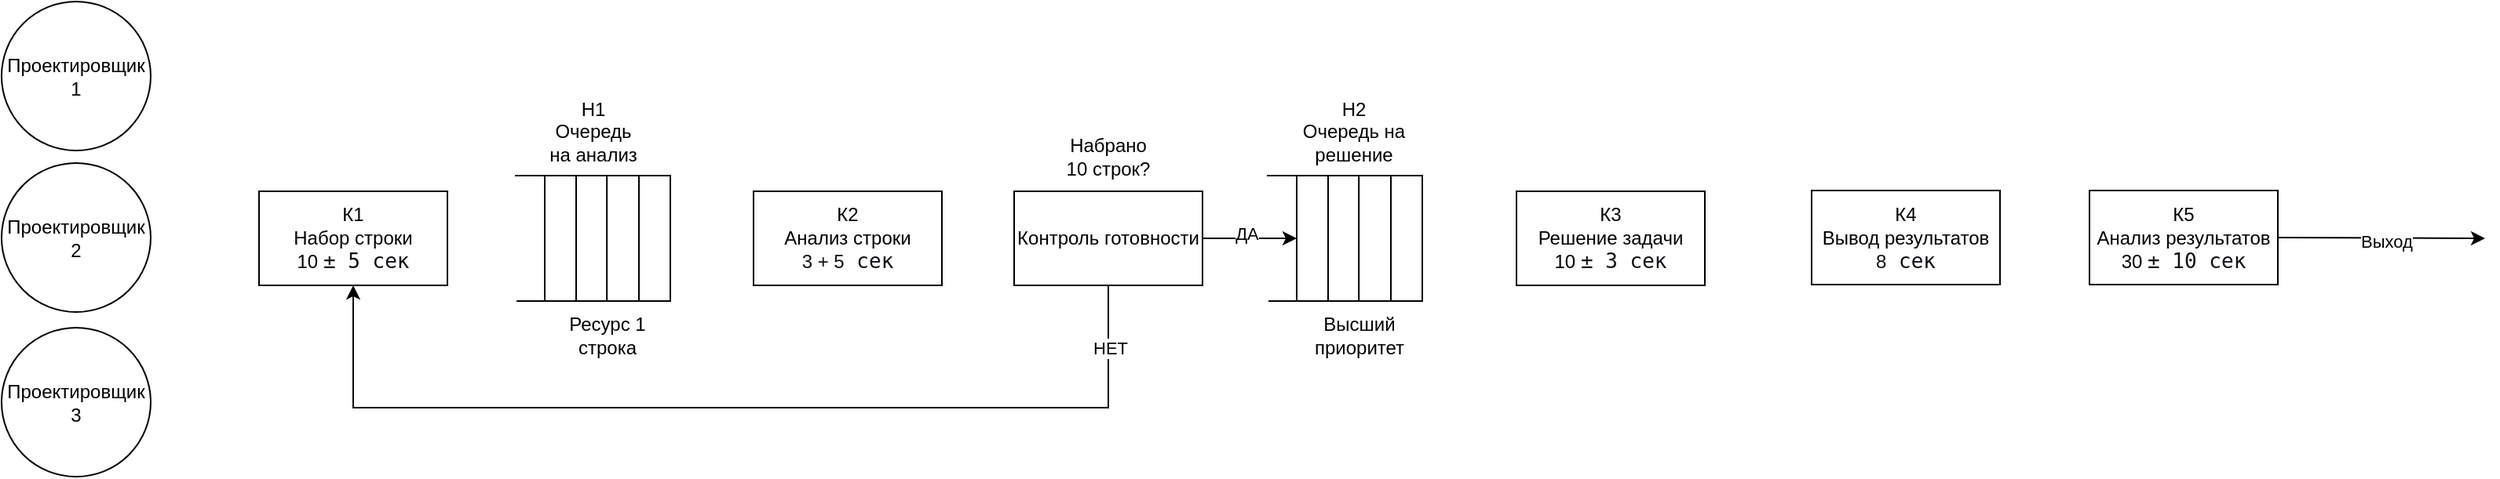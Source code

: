 <mxfile version="28.2.7">
  <diagram name="Страница — 1" id="6K8K25cdljVOq_ZdmeXt">
    <mxGraphModel dx="868" dy="457" grid="0" gridSize="10" guides="1" tooltips="1" connect="1" arrows="1" fold="1" page="1" pageScale="1" pageWidth="827" pageHeight="1169" math="0" shadow="0">
      <root>
        <mxCell id="0" />
        <mxCell id="1" parent="0" />
        <mxCell id="H_bH9iHKeHK5xQA8kicP-1" value="Проектировщик 1" style="ellipse;whiteSpace=wrap;html=1;aspect=fixed;" vertex="1" parent="1">
          <mxGeometry x="37" y="101" width="95" height="95" as="geometry" />
        </mxCell>
        <mxCell id="H_bH9iHKeHK5xQA8kicP-2" value="Проектировщик 2" style="ellipse;whiteSpace=wrap;html=1;aspect=fixed;" vertex="1" parent="1">
          <mxGeometry x="37" y="204" width="95" height="95" as="geometry" />
        </mxCell>
        <mxCell id="H_bH9iHKeHK5xQA8kicP-3" value="Проектировщик 3" style="ellipse;whiteSpace=wrap;html=1;aspect=fixed;" vertex="1" parent="1">
          <mxGeometry x="37" y="309" width="95" height="95" as="geometry" />
        </mxCell>
        <mxCell id="H_bH9iHKeHK5xQA8kicP-4" value="К1&lt;div&gt;Набор строки&lt;/div&gt;&lt;div&gt;10&amp;nbsp;&lt;span style=&quot;color: rgb(15, 17, 21); font-family: Menlo, Monaco, Consolas, &amp;quot;Cascadia Mono&amp;quot;, &amp;quot;Ubuntu Mono&amp;quot;, &amp;quot;DejaVu Sans Mono&amp;quot;, &amp;quot;Liberation Mono&amp;quot;, &amp;quot;JetBrains Mono&amp;quot;, &amp;quot;Fira Code&amp;quot;, Cousine, &amp;quot;Roboto Mono&amp;quot;, &amp;quot;Courier New&amp;quot;, Courier, sans-serif, system-ui; font-size: 13px; text-align: start; background-color: transparent;&quot;&gt;± 5 сек&lt;/span&gt;&lt;/div&gt;" style="rounded=0;whiteSpace=wrap;html=1;" vertex="1" parent="1">
          <mxGeometry x="201" y="222" width="120" height="60" as="geometry" />
        </mxCell>
        <mxCell id="H_bH9iHKeHK5xQA8kicP-10" value="" style="whiteSpace=wrap;html=1;aspect=fixed;" vertex="1" parent="1">
          <mxGeometry x="383" y="212" width="80" height="80" as="geometry" />
        </mxCell>
        <mxCell id="H_bH9iHKeHK5xQA8kicP-12" value="" style="endArrow=none;html=1;rounded=0;entryX=0.25;entryY=0;entryDx=0;entryDy=0;exitX=0.25;exitY=1;exitDx=0;exitDy=0;" edge="1" parent="1" source="H_bH9iHKeHK5xQA8kicP-10" target="H_bH9iHKeHK5xQA8kicP-10">
          <mxGeometry width="50" height="50" relative="1" as="geometry">
            <mxPoint x="361" y="298" as="sourcePoint" />
            <mxPoint x="411" y="248" as="targetPoint" />
          </mxGeometry>
        </mxCell>
        <mxCell id="H_bH9iHKeHK5xQA8kicP-13" value="" style="endArrow=none;html=1;rounded=0;entryX=0.25;entryY=0;entryDx=0;entryDy=0;exitX=0.25;exitY=1;exitDx=0;exitDy=0;" edge="1" parent="1">
          <mxGeometry width="50" height="50" relative="1" as="geometry">
            <mxPoint x="422.58" y="292" as="sourcePoint" />
            <mxPoint x="422.58" y="212" as="targetPoint" />
          </mxGeometry>
        </mxCell>
        <mxCell id="H_bH9iHKeHK5xQA8kicP-14" value="" style="endArrow=none;html=1;rounded=0;entryX=0.25;entryY=0;entryDx=0;entryDy=0;exitX=0.25;exitY=1;exitDx=0;exitDy=0;" edge="1" parent="1">
          <mxGeometry width="50" height="50" relative="1" as="geometry">
            <mxPoint x="443" y="292" as="sourcePoint" />
            <mxPoint x="443" y="212" as="targetPoint" />
          </mxGeometry>
        </mxCell>
        <mxCell id="H_bH9iHKeHK5xQA8kicP-15" value="" style="endArrow=none;html=1;rounded=0;entryX=0.75;entryY=1;entryDx=0;entryDy=0;" edge="1" parent="1" target="H_bH9iHKeHK5xQA8kicP-10">
          <mxGeometry width="50" height="50" relative="1" as="geometry">
            <mxPoint x="365" y="292" as="sourcePoint" />
            <mxPoint x="393" y="333" as="targetPoint" />
          </mxGeometry>
        </mxCell>
        <mxCell id="H_bH9iHKeHK5xQA8kicP-16" value="" style="endArrow=none;html=1;rounded=0;entryX=0.75;entryY=0;entryDx=0;entryDy=0;" edge="1" parent="1" target="H_bH9iHKeHK5xQA8kicP-10">
          <mxGeometry width="50" height="50" relative="1" as="geometry">
            <mxPoint x="364" y="212" as="sourcePoint" />
            <mxPoint x="410" y="362" as="targetPoint" />
          </mxGeometry>
        </mxCell>
        <mxCell id="H_bH9iHKeHK5xQA8kicP-17" value="Н1&lt;div&gt;Очередь на анализ&lt;/div&gt;" style="text;html=1;whiteSpace=wrap;strokeColor=none;fillColor=none;align=center;verticalAlign=middle;rounded=0;" vertex="1" parent="1">
          <mxGeometry x="384" y="169" width="60" height="30" as="geometry" />
        </mxCell>
        <mxCell id="H_bH9iHKeHK5xQA8kicP-19" value="Ресурс 1 строка" style="text;html=1;whiteSpace=wrap;strokeColor=none;fillColor=none;align=center;verticalAlign=middle;rounded=0;" vertex="1" parent="1">
          <mxGeometry x="393" y="299" width="60" height="30" as="geometry" />
        </mxCell>
        <mxCell id="H_bH9iHKeHK5xQA8kicP-21" value="К2&lt;div&gt;&lt;span style=&quot;background-color: transparent; color: light-dark(rgb(0, 0, 0), rgb(255, 255, 255));&quot;&gt;Анализ строки&lt;/span&gt;&lt;/div&gt;&lt;div style=&quot;text-align: center;&quot;&gt;&lt;span style=&quot;background-color: transparent; text-align: start; color: rgb(15, 17, 21);&quot;&gt;3 + 5&lt;/span&gt;&lt;span style=&quot;background-color: transparent; color: rgb(15, 17, 21); font-family: Menlo, Monaco, Consolas, &amp;quot;Cascadia Mono&amp;quot;, &amp;quot;Ubuntu Mono&amp;quot;, &amp;quot;DejaVu Sans Mono&amp;quot;, &amp;quot;Liberation Mono&amp;quot;, &amp;quot;JetBrains Mono&amp;quot;, &amp;quot;Fira Code&amp;quot;, Cousine, &amp;quot;Roboto Mono&amp;quot;, &amp;quot;Courier New&amp;quot;, Courier, sans-serif, system-ui; font-size: 13px; text-align: start;&quot;&gt; сек&lt;/span&gt;&lt;/div&gt;" style="rounded=0;whiteSpace=wrap;html=1;" vertex="1" parent="1">
          <mxGeometry x="516" y="222" width="120" height="60" as="geometry" />
        </mxCell>
        <mxCell id="H_bH9iHKeHK5xQA8kicP-22" value="Контроль готовности" style="rounded=0;whiteSpace=wrap;html=1;" vertex="1" parent="1">
          <mxGeometry x="682" y="222" width="120" height="60" as="geometry" />
        </mxCell>
        <mxCell id="H_bH9iHKeHK5xQA8kicP-23" value="" style="whiteSpace=wrap;html=1;aspect=fixed;" vertex="1" parent="1">
          <mxGeometry x="862" y="212" width="80" height="80" as="geometry" />
        </mxCell>
        <mxCell id="H_bH9iHKeHK5xQA8kicP-24" value="" style="endArrow=none;html=1;rounded=0;entryX=0.25;entryY=0;entryDx=0;entryDy=0;exitX=0.25;exitY=1;exitDx=0;exitDy=0;" edge="1" parent="1" source="H_bH9iHKeHK5xQA8kicP-23" target="H_bH9iHKeHK5xQA8kicP-23">
          <mxGeometry width="50" height="50" relative="1" as="geometry">
            <mxPoint x="840" y="298" as="sourcePoint" />
            <mxPoint x="890" y="248" as="targetPoint" />
          </mxGeometry>
        </mxCell>
        <mxCell id="H_bH9iHKeHK5xQA8kicP-25" value="" style="endArrow=none;html=1;rounded=0;entryX=0.25;entryY=0;entryDx=0;entryDy=0;exitX=0.25;exitY=1;exitDx=0;exitDy=0;" edge="1" parent="1">
          <mxGeometry width="50" height="50" relative="1" as="geometry">
            <mxPoint x="901.58" y="292" as="sourcePoint" />
            <mxPoint x="901.58" y="212" as="targetPoint" />
          </mxGeometry>
        </mxCell>
        <mxCell id="H_bH9iHKeHK5xQA8kicP-26" value="" style="endArrow=none;html=1;rounded=0;entryX=0.25;entryY=0;entryDx=0;entryDy=0;exitX=0.25;exitY=1;exitDx=0;exitDy=0;" edge="1" parent="1">
          <mxGeometry width="50" height="50" relative="1" as="geometry">
            <mxPoint x="922" y="292" as="sourcePoint" />
            <mxPoint x="922" y="212" as="targetPoint" />
          </mxGeometry>
        </mxCell>
        <mxCell id="H_bH9iHKeHK5xQA8kicP-27" value="" style="endArrow=none;html=1;rounded=0;entryX=0.75;entryY=1;entryDx=0;entryDy=0;" edge="1" parent="1" target="H_bH9iHKeHK5xQA8kicP-23">
          <mxGeometry width="50" height="50" relative="1" as="geometry">
            <mxPoint x="844" y="292" as="sourcePoint" />
            <mxPoint x="872" y="333" as="targetPoint" />
          </mxGeometry>
        </mxCell>
        <mxCell id="H_bH9iHKeHK5xQA8kicP-28" value="" style="endArrow=none;html=1;rounded=0;entryX=0.75;entryY=0;entryDx=0;entryDy=0;" edge="1" parent="1" target="H_bH9iHKeHK5xQA8kicP-23">
          <mxGeometry width="50" height="50" relative="1" as="geometry">
            <mxPoint x="843" y="212" as="sourcePoint" />
            <mxPoint x="889" y="362" as="targetPoint" />
          </mxGeometry>
        </mxCell>
        <mxCell id="H_bH9iHKeHK5xQA8kicP-29" value="Н2&lt;div&gt;Очередь на решение&lt;/div&gt;" style="text;html=1;whiteSpace=wrap;strokeColor=none;fillColor=none;align=center;verticalAlign=middle;rounded=0;" vertex="1" parent="1">
          <mxGeometry x="863" y="169" width="71" height="30" as="geometry" />
        </mxCell>
        <mxCell id="H_bH9iHKeHK5xQA8kicP-30" value="Высший приоритет" style="text;html=1;whiteSpace=wrap;strokeColor=none;fillColor=none;align=center;verticalAlign=middle;rounded=0;" vertex="1" parent="1">
          <mxGeometry x="872" y="299" width="60" height="30" as="geometry" />
        </mxCell>
        <mxCell id="H_bH9iHKeHK5xQA8kicP-31" value="Набрано 10 строк?" style="text;html=1;whiteSpace=wrap;strokeColor=none;fillColor=none;align=center;verticalAlign=middle;rounded=0;" vertex="1" parent="1">
          <mxGeometry x="712" y="185" width="60" height="30" as="geometry" />
        </mxCell>
        <mxCell id="H_bH9iHKeHK5xQA8kicP-32" value="К3&lt;div&gt;Решение задачи&lt;/div&gt;&lt;div&gt;10&amp;nbsp;&lt;span style=&quot;color: rgb(15, 17, 21); font-family: Menlo, Monaco, Consolas, &amp;quot;Cascadia Mono&amp;quot;, &amp;quot;Ubuntu Mono&amp;quot;, &amp;quot;DejaVu Sans Mono&amp;quot;, &amp;quot;Liberation Mono&amp;quot;, &amp;quot;JetBrains Mono&amp;quot;, &amp;quot;Fira Code&amp;quot;, Cousine, &amp;quot;Roboto Mono&amp;quot;, &amp;quot;Courier New&amp;quot;, Courier, sans-serif, system-ui; font-size: 13px; text-align: start; background-color: transparent;&quot;&gt;± 3 сек&lt;/span&gt;&lt;/div&gt;" style="rounded=0;whiteSpace=wrap;html=1;" vertex="1" parent="1">
          <mxGeometry x="1002" y="222" width="120" height="60" as="geometry" />
        </mxCell>
        <mxCell id="H_bH9iHKeHK5xQA8kicP-33" value="К4&lt;div&gt;Вывод результатов&lt;/div&gt;&lt;div style=&quot;text-align: center;&quot;&gt;&lt;span style=&quot;text-align: start; background-color: transparent; color: rgb(15, 17, 21);&quot;&gt;8&lt;/span&gt;&lt;span style=&quot;color: rgb(15, 17, 21); font-family: Menlo, Monaco, Consolas, &amp;quot;Cascadia Mono&amp;quot;, &amp;quot;Ubuntu Mono&amp;quot;, &amp;quot;DejaVu Sans Mono&amp;quot;, &amp;quot;Liberation Mono&amp;quot;, &amp;quot;JetBrains Mono&amp;quot;, &amp;quot;Fira Code&amp;quot;, Cousine, &amp;quot;Roboto Mono&amp;quot;, &amp;quot;Courier New&amp;quot;, Courier, sans-serif, system-ui; font-size: 13px; text-align: start; background-color: transparent;&quot;&gt; сек&lt;/span&gt;&lt;/div&gt;" style="rounded=0;whiteSpace=wrap;html=1;" vertex="1" parent="1">
          <mxGeometry x="1190" y="221.5" width="120" height="60" as="geometry" />
        </mxCell>
        <mxCell id="H_bH9iHKeHK5xQA8kicP-34" value="К5&lt;div&gt;Анализ результатов&lt;/div&gt;&lt;div&gt;30&amp;nbsp;&lt;span style=&quot;color: rgb(15, 17, 21); font-family: Menlo, Monaco, Consolas, &amp;quot;Cascadia Mono&amp;quot;, &amp;quot;Ubuntu Mono&amp;quot;, &amp;quot;DejaVu Sans Mono&amp;quot;, &amp;quot;Liberation Mono&amp;quot;, &amp;quot;JetBrains Mono&amp;quot;, &amp;quot;Fira Code&amp;quot;, Cousine, &amp;quot;Roboto Mono&amp;quot;, &amp;quot;Courier New&amp;quot;, Courier, sans-serif, system-ui; font-size: 13px; text-align: start; background-color: transparent;&quot;&gt;± 10 сек&lt;/span&gt;&lt;/div&gt;" style="rounded=0;whiteSpace=wrap;html=1;" vertex="1" parent="1">
          <mxGeometry x="1367" y="221.5" width="120" height="60" as="geometry" />
        </mxCell>
        <mxCell id="H_bH9iHKeHK5xQA8kicP-36" value="" style="endArrow=classic;html=1;rounded=0;exitX=1;exitY=0.5;exitDx=0;exitDy=0;" edge="1" parent="1" source="H_bH9iHKeHK5xQA8kicP-34">
          <mxGeometry width="50" height="50" relative="1" as="geometry">
            <mxPoint x="1369" y="310" as="sourcePoint" />
            <mxPoint x="1619" y="252" as="targetPoint" />
          </mxGeometry>
        </mxCell>
        <mxCell id="H_bH9iHKeHK5xQA8kicP-37" value="Выход" style="edgeLabel;html=1;align=center;verticalAlign=middle;resizable=0;points=[];" vertex="1" connectable="0" parent="H_bH9iHKeHK5xQA8kicP-36">
          <mxGeometry x="0.046" y="-2" relative="1" as="geometry">
            <mxPoint as="offset" />
          </mxGeometry>
        </mxCell>
        <mxCell id="H_bH9iHKeHK5xQA8kicP-38" value="" style="endArrow=classic;html=1;rounded=0;entryX=0.5;entryY=1;entryDx=0;entryDy=0;exitX=0.5;exitY=1;exitDx=0;exitDy=0;" edge="1" parent="1" source="H_bH9iHKeHK5xQA8kicP-22" target="H_bH9iHKeHK5xQA8kicP-4">
          <mxGeometry width="50" height="50" relative="1" as="geometry">
            <mxPoint x="861" y="352" as="sourcePoint" />
            <mxPoint x="534" y="260" as="targetPoint" />
            <Array as="points">
              <mxPoint x="742" y="360" />
              <mxPoint x="495" y="360" />
              <mxPoint x="261" y="360" />
            </Array>
          </mxGeometry>
        </mxCell>
        <mxCell id="H_bH9iHKeHK5xQA8kicP-39" value="НЕТ" style="edgeLabel;html=1;align=center;verticalAlign=middle;resizable=0;points=[];" vertex="1" connectable="0" parent="H_bH9iHKeHK5xQA8kicP-38">
          <mxGeometry x="-0.874" y="1" relative="1" as="geometry">
            <mxPoint as="offset" />
          </mxGeometry>
        </mxCell>
        <mxCell id="H_bH9iHKeHK5xQA8kicP-40" value="" style="endArrow=classic;html=1;rounded=0;entryX=0;entryY=0.5;entryDx=0;entryDy=0;exitX=1;exitY=0.5;exitDx=0;exitDy=0;" edge="1" parent="1" source="H_bH9iHKeHK5xQA8kicP-22" target="H_bH9iHKeHK5xQA8kicP-23">
          <mxGeometry width="50" height="50" relative="1" as="geometry">
            <mxPoint x="502" y="310" as="sourcePoint" />
            <mxPoint x="552" y="260" as="targetPoint" />
          </mxGeometry>
        </mxCell>
        <mxCell id="H_bH9iHKeHK5xQA8kicP-41" value="ДА" style="edgeLabel;html=1;align=center;verticalAlign=middle;resizable=0;points=[];" vertex="1" connectable="0" parent="H_bH9iHKeHK5xQA8kicP-40">
          <mxGeometry x="-0.089" y="3" relative="1" as="geometry">
            <mxPoint as="offset" />
          </mxGeometry>
        </mxCell>
      </root>
    </mxGraphModel>
  </diagram>
</mxfile>
